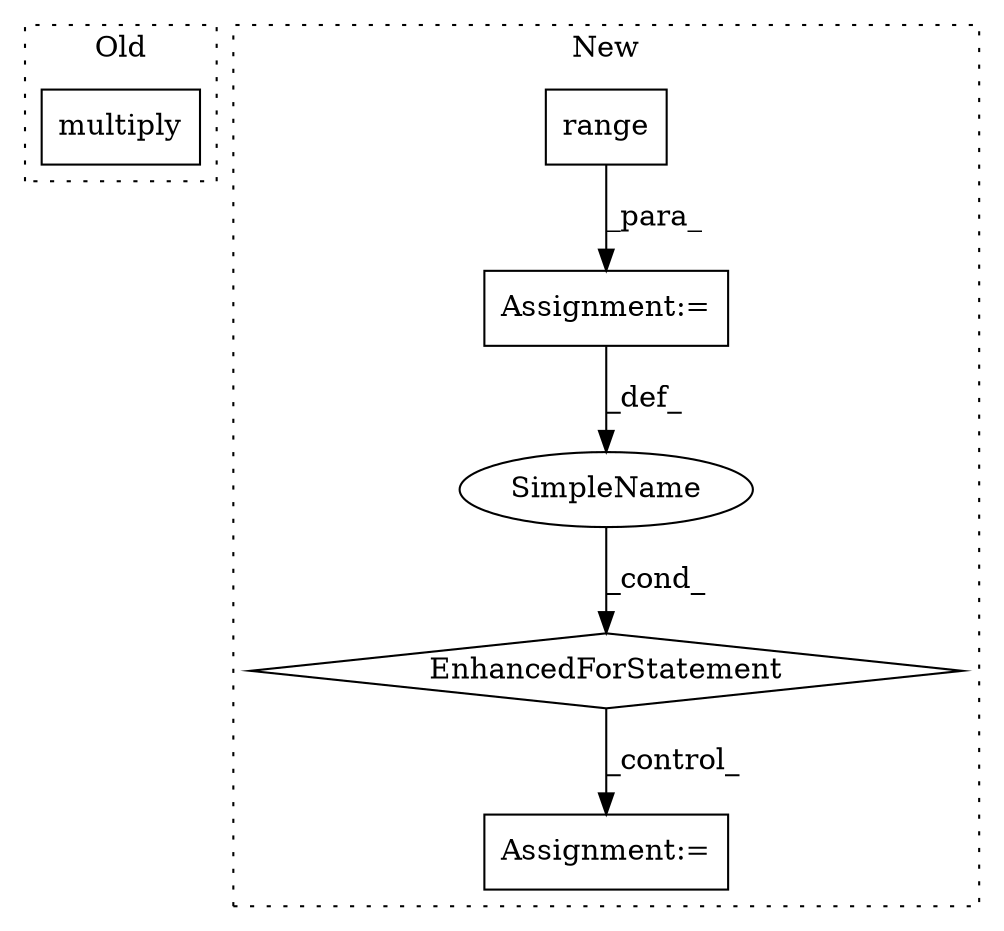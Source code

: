 digraph G {
subgraph cluster0 {
1 [label="multiply" a="32" s="997,1020" l="9,1" shape="box"];
label = "Old";
style="dotted";
}
subgraph cluster1 {
2 [label="range" a="32" s="1426,1440" l="6,1" shape="box"];
3 [label="Assignment:=" a="7" s="1365,1441" l="53,2" shape="box"];
4 [label="EnhancedForStatement" a="70" s="1365,1441" l="53,2" shape="diamond"];
5 [label="SimpleName" a="42" s="1422" l="1" shape="ellipse"];
6 [label="Assignment:=" a="7" s="1452" l="2" shape="box"];
label = "New";
style="dotted";
}
2 -> 3 [label="_para_"];
3 -> 5 [label="_def_"];
4 -> 6 [label="_control_"];
5 -> 4 [label="_cond_"];
}